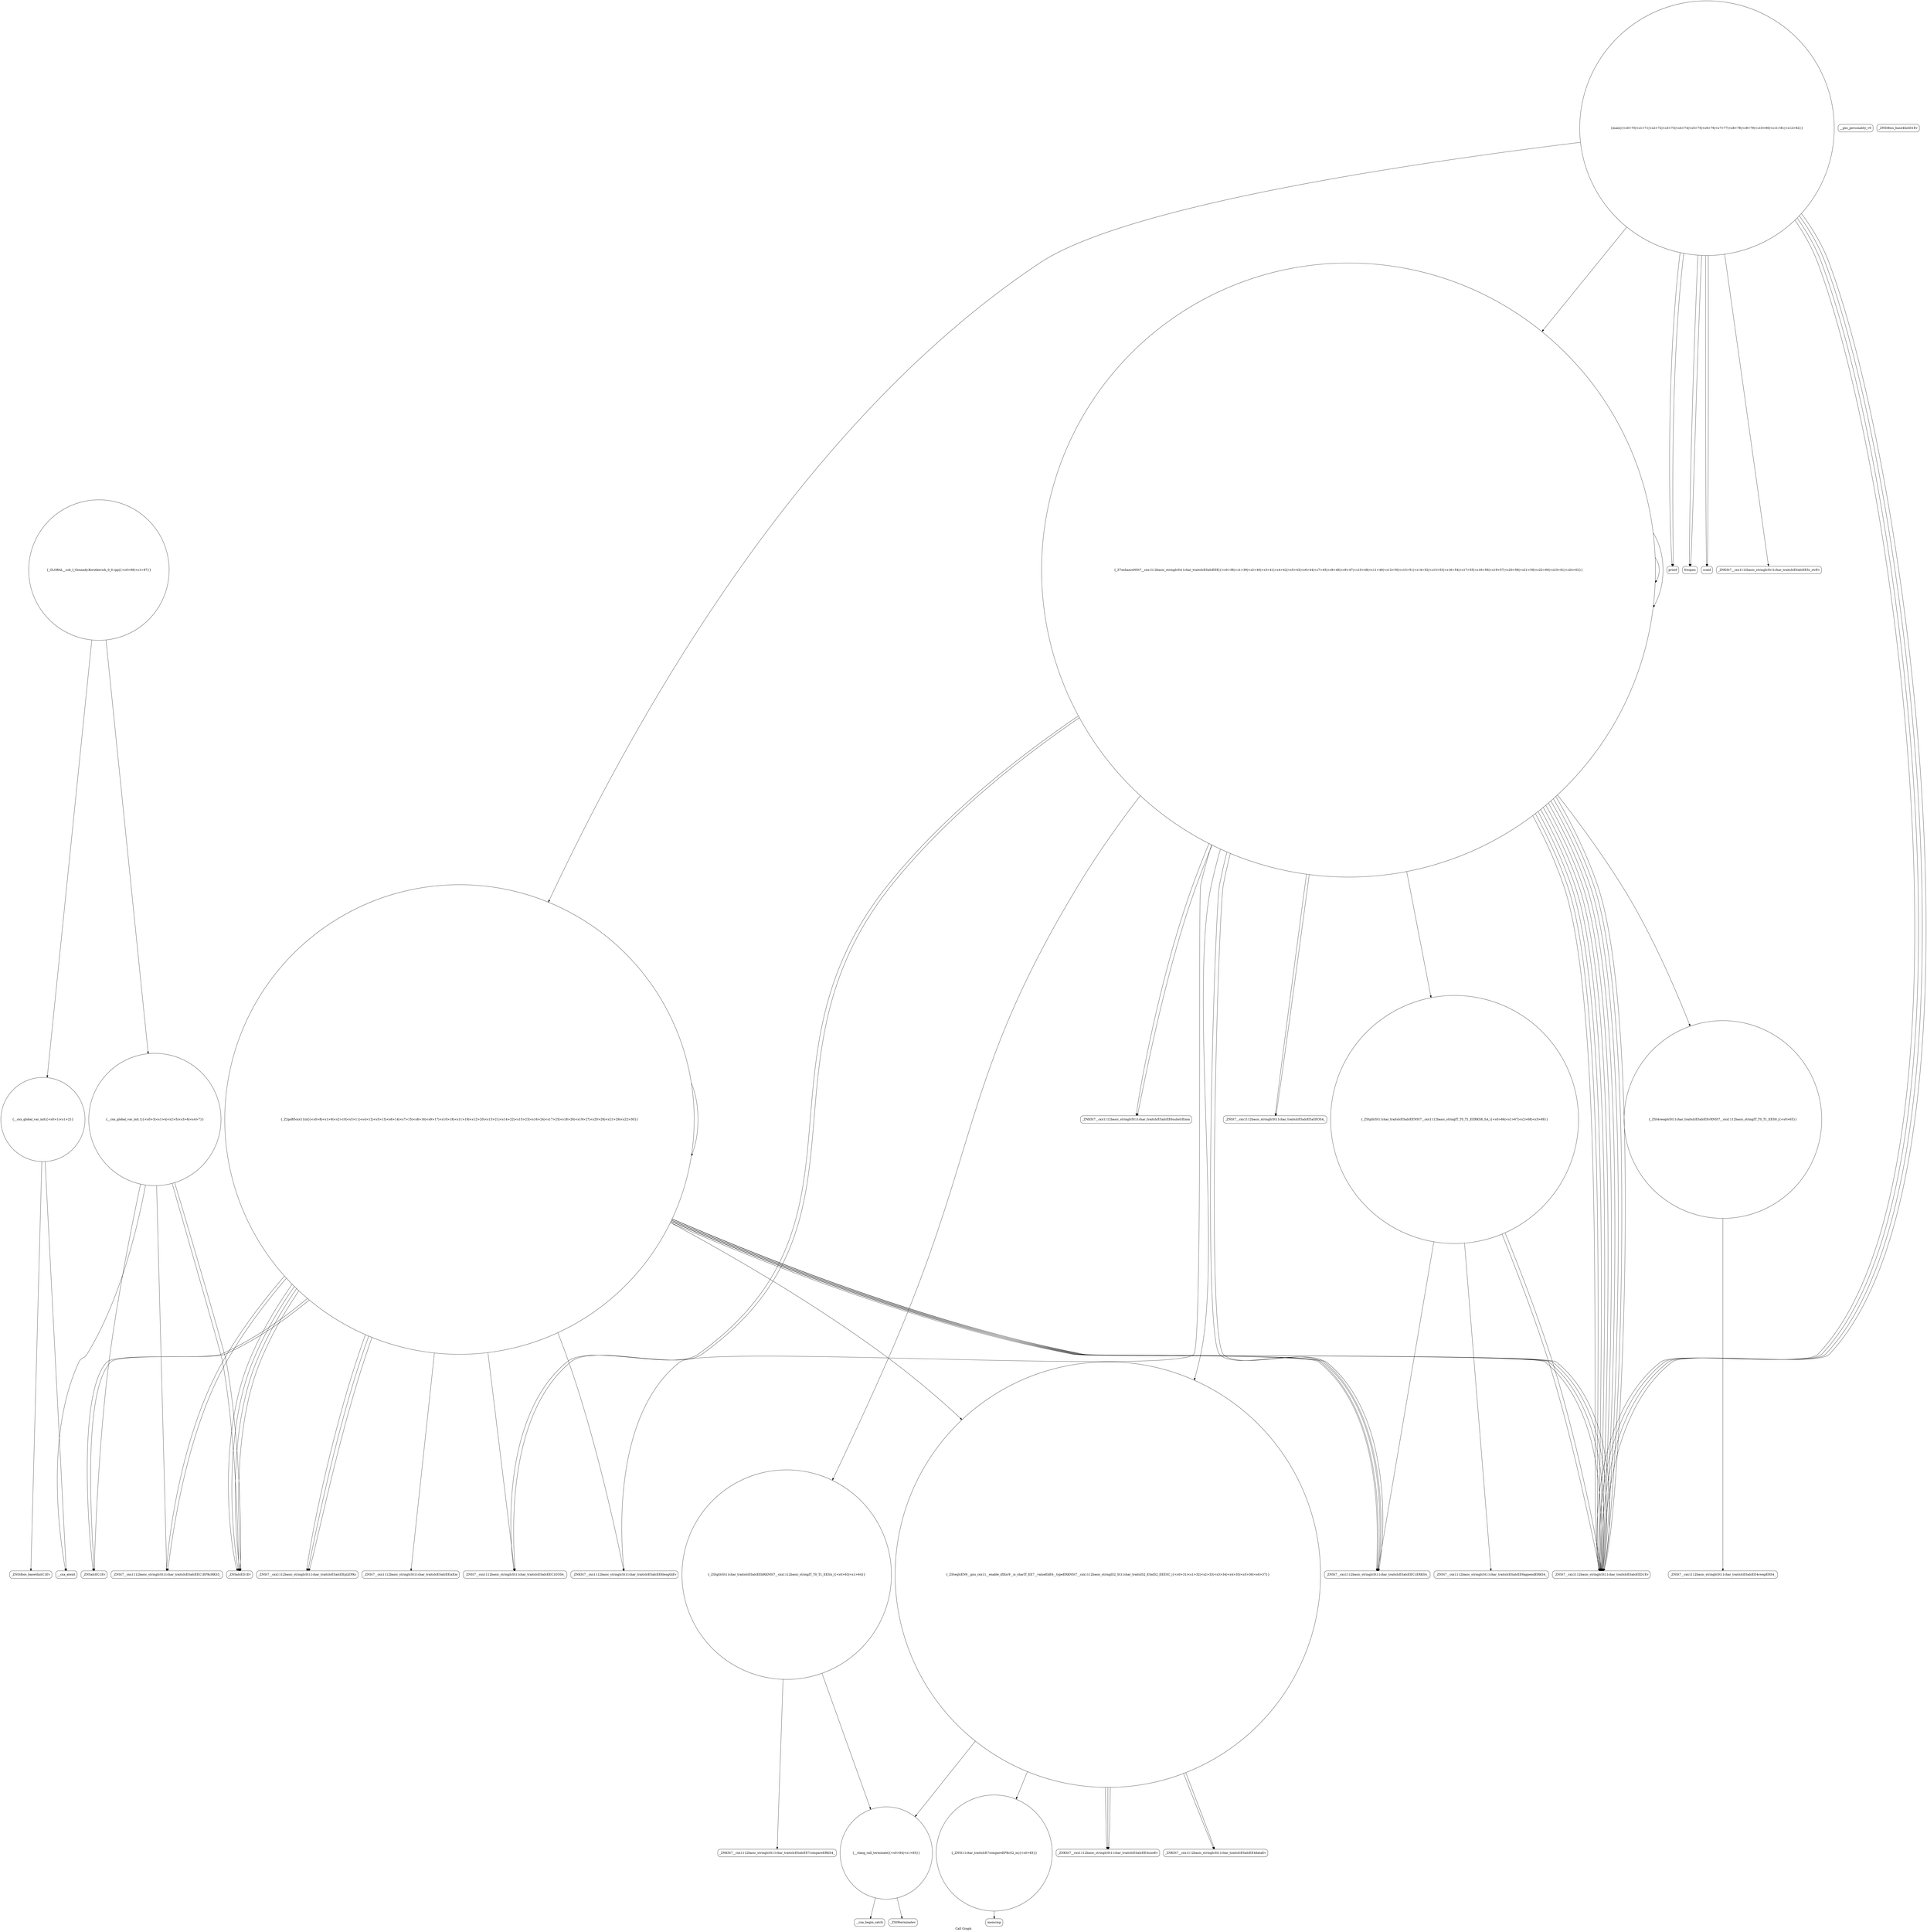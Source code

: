 digraph "Call Graph" {
	label="Call Graph";

	Node0x558fd7dfc650 [shape=record,shape=circle,label="{__cxx_global_var_init|{<s0>1|<s1>2}}"];
	Node0x558fd7dfc650:s0 -> Node0x558fd7dfcae0[color=black];
	Node0x558fd7dfc650:s1 -> Node0x558fd7dfcbe0[color=black];
	Node0x558fd7dfd760 [shape=record,shape=Mrecord,label="{printf}"];
	Node0x558fd7dfcde0 [shape=record,shape=Mrecord,label="{__gxx_personality_v0}"];
	Node0x558fd7dfdae0 [shape=record,shape=Mrecord,label="{_ZSt9terminatev}"];
	Node0x558fd7dfd160 [shape=record,shape=Mrecord,label="{_ZNSt7__cxx1112basic_stringIcSt11char_traitsIcESaIcEEixEm}"];
	Node0x558fd7dfd4e0 [shape=record,shape=circle,label="{_ZSt4swapIcSt11char_traitsIcESaIcEEvRNSt7__cxx1112basic_stringIT_T0_T1_EES9_|{<s0>65}}"];
	Node0x558fd7dfd4e0:s0 -> Node0x558fd7dfdc60[color=black];
	Node0x558fd7dfcb60 [shape=record,shape=Mrecord,label="{_ZNSt8ios_base4InitD1Ev}"];
	Node0x558fd7dfd860 [shape=record,shape=Mrecord,label="{_ZNKSt7__cxx1112basic_stringIcSt11char_traitsIcESaIcEE4sizeEv}"];
	Node0x558fd7dfcee0 [shape=record,shape=Mrecord,label="{_ZNSt7__cxx1112basic_stringIcSt11char_traitsIcESaIcEED1Ev}"];
	Node0x558fd7dfdbe0 [shape=record,shape=Mrecord,label="{_ZNKSt7__cxx1112basic_stringIcSt11char_traitsIcESaIcEE7compareERKS4_}"];
	Node0x558fd7dfd260 [shape=record,shape=Mrecord,label="{_ZNSt7__cxx1112basic_stringIcSt11char_traitsIcESaIcEEC1EOS4_}"];
	Node0x558fd7dfd5e0 [shape=record,shape=circle,label="{main|{<s0>70|<s1>71|<s2>72|<s3>73|<s4>74|<s5>75|<s6>76|<s7>77|<s8>78|<s9>79|<s10>80|<s11>81|<s12>82}}"];
	Node0x558fd7dfd5e0:s0 -> Node0x558fd7dfd660[color=black];
	Node0x558fd7dfd5e0:s1 -> Node0x558fd7dfd660[color=black];
	Node0x558fd7dfd5e0:s2 -> Node0x558fd7dfd6e0[color=black];
	Node0x558fd7dfd5e0:s3 -> Node0x558fd7dfd760[color=black];
	Node0x558fd7dfd5e0:s4 -> Node0x558fd7dfd6e0[color=black];
	Node0x558fd7dfd5e0:s5 -> Node0x558fd7dfcf60[color=black];
	Node0x558fd7dfd5e0:s6 -> Node0x558fd7dfd2e0[color=black];
	Node0x558fd7dfd5e0:s7 -> Node0x558fd7dfd7e0[color=black];
	Node0x558fd7dfd5e0:s8 -> Node0x558fd7dfd760[color=black];
	Node0x558fd7dfd5e0:s9 -> Node0x558fd7dfcee0[color=black];
	Node0x558fd7dfd5e0:s10 -> Node0x558fd7dfcee0[color=black];
	Node0x558fd7dfd5e0:s11 -> Node0x558fd7dfcee0[color=black];
	Node0x558fd7dfd5e0:s12 -> Node0x558fd7dfcee0[color=black];
	Node0x558fd7dfcc60 [shape=record,shape=circle,label="{__cxx_global_var_init.1|{<s0>3|<s1>4|<s2>5|<s3>6|<s4>7}}"];
	Node0x558fd7dfcc60:s0 -> Node0x558fd7dfcce0[color=black];
	Node0x558fd7dfcc60:s1 -> Node0x558fd7dfcd60[color=black];
	Node0x558fd7dfcc60:s2 -> Node0x558fd7dfce60[color=black];
	Node0x558fd7dfcc60:s3 -> Node0x558fd7dfcbe0[color=black];
	Node0x558fd7dfcc60:s4 -> Node0x558fd7dfce60[color=black];
	Node0x558fd7dfd960 [shape=record,shape=Mrecord,label="{_ZNKSt7__cxx1112basic_stringIcSt11char_traitsIcESaIcEE4dataEv}"];
	Node0x558fd7dfcfe0 [shape=record,shape=Mrecord,label="{_ZNSt7__cxx1112basic_stringIcSt11char_traitsIcESaIcEEC1ERKS4_}"];
	Node0x558fd7dfdce0 [shape=record,shape=Mrecord,label="{_ZNSt7__cxx1112basic_stringIcSt11char_traitsIcESaIcEE6appendERKS4_}"];
	Node0x558fd7dfd360 [shape=record,shape=Mrecord,label="{_ZNKSt7__cxx1112basic_stringIcSt11char_traitsIcESaIcEE6substrEmm}"];
	Node0x558fd7dfd6e0 [shape=record,shape=Mrecord,label="{scanf}"];
	Node0x558fd7dfcd60 [shape=record,shape=Mrecord,label="{_ZNSt7__cxx1112basic_stringIcSt11char_traitsIcESaIcEEC1EPKcRKS3_}"];
	Node0x558fd7dfda60 [shape=record,shape=Mrecord,label="{__cxa_begin_catch}"];
	Node0x558fd7dfd0e0 [shape=record,shape=Mrecord,label="{_ZNKSt7__cxx1112basic_stringIcSt11char_traitsIcESaIcEE6lengthEv}"];
	Node0x558fd7dfd460 [shape=record,shape=circle,label="{_ZStgtIcSt11char_traitsIcESaIcEEbRKNSt7__cxx1112basic_stringIT_T0_T1_EESA_|{<s0>63|<s1>64}}"];
	Node0x558fd7dfd460:s0 -> Node0x558fd7dfdbe0[color=black];
	Node0x558fd7dfd460:s1 -> Node0x558fd7dfd9e0[color=black];
	Node0x558fd7dfcae0 [shape=record,shape=Mrecord,label="{_ZNSt8ios_base4InitC1Ev}"];
	Node0x558fd7dfd7e0 [shape=record,shape=Mrecord,label="{_ZNKSt7__cxx1112basic_stringIcSt11char_traitsIcESaIcEE5c_strEv}"];
	Node0x558fd7dfce60 [shape=record,shape=Mrecord,label="{_ZNSaIcED1Ev}"];
	Node0x558fd7dfdb60 [shape=record,shape=Mrecord,label="{memcmp}"];
	Node0x558fd7dfd1e0 [shape=record,shape=Mrecord,label="{_ZNSt7__cxx1112basic_stringIcSt11char_traitsIcESaIcEEpLEPKc}"];
	Node0x558fd7dfd560 [shape=record,shape=circle,label="{_ZStplIcSt11char_traitsIcESaIcEENSt7__cxx1112basic_stringIT_T0_T1_EERKS8_SA_|{<s0>66|<s1>67|<s2>68|<s3>69}}"];
	Node0x558fd7dfd560:s0 -> Node0x558fd7dfcfe0[color=black];
	Node0x558fd7dfd560:s1 -> Node0x558fd7dfdce0[color=black];
	Node0x558fd7dfd560:s2 -> Node0x558fd7dfcee0[color=black];
	Node0x558fd7dfd560:s3 -> Node0x558fd7dfcee0[color=black];
	Node0x558fd7dfcbe0 [shape=record,shape=Mrecord,label="{__cxa_atexit}"];
	Node0x558fd7dfd8e0 [shape=record,shape=circle,label="{_ZNSt11char_traitsIcE7compareEPKcS2_m|{<s0>83}}"];
	Node0x558fd7dfd8e0:s0 -> Node0x558fd7dfdb60[color=black];
	Node0x558fd7dfcf60 [shape=record,shape=circle,label="{_Z2goB5cxx11iiii|{<s0>8|<s1>9|<s2>10|<s3>11|<s4>12|<s5>13|<s6>14|<s7>15|<s8>16|<s9>17|<s10>18|<s11>19|<s12>20|<s13>21|<s14>22|<s15>23|<s16>24|<s17>25|<s18>26|<s19>27|<s20>28|<s21>29|<s22>30}}"];
	Node0x558fd7dfcf60:s0 -> Node0x558fd7dfcce0[color=black];
	Node0x558fd7dfcf60:s1 -> Node0x558fd7dfcd60[color=black];
	Node0x558fd7dfcf60:s2 -> Node0x558fd7dfce60[color=black];
	Node0x558fd7dfcf60:s3 -> Node0x558fd7dfce60[color=black];
	Node0x558fd7dfcf60:s4 -> Node0x558fd7dfcfe0[color=black];
	Node0x558fd7dfcf60:s5 -> Node0x558fd7dfcfe0[color=black];
	Node0x558fd7dfcf60:s6 -> Node0x558fd7dfcf60[color=black];
	Node0x558fd7dfcf60:s7 -> Node0x558fd7dfd060[color=black];
	Node0x558fd7dfcf60:s8 -> Node0x558fd7dfcfe0[color=black];
	Node0x558fd7dfcf60:s9 -> Node0x558fd7dfcce0[color=black];
	Node0x558fd7dfcf60:s10 -> Node0x558fd7dfcd60[color=black];
	Node0x558fd7dfcf60:s11 -> Node0x558fd7dfce60[color=black];
	Node0x558fd7dfcf60:s12 -> Node0x558fd7dfd0e0[color=black];
	Node0x558fd7dfcf60:s13 -> Node0x558fd7dfd160[color=black];
	Node0x558fd7dfcf60:s14 -> Node0x558fd7dfd1e0[color=black];
	Node0x558fd7dfcf60:s15 -> Node0x558fd7dfce60[color=black];
	Node0x558fd7dfcf60:s16 -> Node0x558fd7dfcee0[color=black];
	Node0x558fd7dfcf60:s17 -> Node0x558fd7dfd1e0[color=black];
	Node0x558fd7dfcf60:s18 -> Node0x558fd7dfd1e0[color=black];
	Node0x558fd7dfcf60:s19 -> Node0x558fd7dfd260[color=black];
	Node0x558fd7dfcf60:s20 -> Node0x558fd7dfcee0[color=black];
	Node0x558fd7dfcf60:s21 -> Node0x558fd7dfcee0[color=black];
	Node0x558fd7dfcf60:s22 -> Node0x558fd7dfcee0[color=black];
	Node0x558fd7dfdc60 [shape=record,shape=Mrecord,label="{_ZNSt7__cxx1112basic_stringIcSt11char_traitsIcESaIcEE4swapERS4_}"];
	Node0x558fd7dfd2e0 [shape=record,shape=circle,label="{_Z7enhanceNSt7__cxx1112basic_stringIcSt11char_traitsIcESaIcEEE|{<s0>38|<s1>39|<s2>40|<s3>41|<s4>42|<s5>43|<s6>44|<s7>45|<s8>46|<s9>47|<s10>48|<s11>49|<s12>50|<s13>51|<s14>52|<s15>53|<s16>54|<s17>55|<s18>56|<s19>57|<s20>58|<s21>59|<s22>60|<s23>61|<s24>62}}"];
	Node0x558fd7dfd2e0:s0 -> Node0x558fd7dfd060[color=black];
	Node0x558fd7dfd2e0:s1 -> Node0x558fd7dfd260[color=black];
	Node0x558fd7dfd2e0:s2 -> Node0x558fd7dfd0e0[color=black];
	Node0x558fd7dfd2e0:s3 -> Node0x558fd7dfd260[color=black];
	Node0x558fd7dfd2e0:s4 -> Node0x558fd7dfd360[color=black];
	Node0x558fd7dfd2e0:s5 -> Node0x558fd7dfd360[color=black];
	Node0x558fd7dfd2e0:s6 -> Node0x558fd7dfcfe0[color=black];
	Node0x558fd7dfd2e0:s7 -> Node0x558fd7dfd2e0[color=black];
	Node0x558fd7dfd2e0:s8 -> Node0x558fd7dfd3e0[color=black];
	Node0x558fd7dfd2e0:s9 -> Node0x558fd7dfcee0[color=black];
	Node0x558fd7dfd2e0:s10 -> Node0x558fd7dfcee0[color=black];
	Node0x558fd7dfd2e0:s11 -> Node0x558fd7dfcfe0[color=black];
	Node0x558fd7dfd2e0:s12 -> Node0x558fd7dfd2e0[color=black];
	Node0x558fd7dfd2e0:s13 -> Node0x558fd7dfd3e0[color=black];
	Node0x558fd7dfd2e0:s14 -> Node0x558fd7dfcee0[color=black];
	Node0x558fd7dfd2e0:s15 -> Node0x558fd7dfcee0[color=black];
	Node0x558fd7dfd2e0:s16 -> Node0x558fd7dfd460[color=black];
	Node0x558fd7dfd2e0:s17 -> Node0x558fd7dfd4e0[color=black];
	Node0x558fd7dfd2e0:s18 -> Node0x558fd7dfcee0[color=black];
	Node0x558fd7dfd2e0:s19 -> Node0x558fd7dfcee0[color=black];
	Node0x558fd7dfd2e0:s20 -> Node0x558fd7dfd560[color=black];
	Node0x558fd7dfd2e0:s21 -> Node0x558fd7dfcee0[color=black];
	Node0x558fd7dfd2e0:s22 -> Node0x558fd7dfcee0[color=black];
	Node0x558fd7dfd2e0:s23 -> Node0x558fd7dfcee0[color=black];
	Node0x558fd7dfd2e0:s24 -> Node0x558fd7dfcee0[color=black];
	Node0x558fd7dfd660 [shape=record,shape=Mrecord,label="{freopen}"];
	Node0x558fd7dfcce0 [shape=record,shape=Mrecord,label="{_ZNSaIcEC1Ev}"];
	Node0x558fd7dfd9e0 [shape=record,shape=circle,label="{__clang_call_terminate|{<s0>84|<s1>85}}"];
	Node0x558fd7dfd9e0:s0 -> Node0x558fd7dfda60[color=black];
	Node0x558fd7dfd9e0:s1 -> Node0x558fd7dfdae0[color=black];
	Node0x558fd7dfd060 [shape=record,shape=circle,label="{_ZSteqIcEN9__gnu_cxx11__enable_ifIXsr9__is_charIT_EE7__valueEbE6__typeERKNSt7__cxx1112basic_stringIS2_St11char_traitsIS2_ESaIS2_EEESC_|{<s0>31|<s1>32|<s2>33|<s3>34|<s4>35|<s5>36|<s6>37}}"];
	Node0x558fd7dfd060:s0 -> Node0x558fd7dfd860[color=black];
	Node0x558fd7dfd060:s1 -> Node0x558fd7dfd860[color=black];
	Node0x558fd7dfd060:s2 -> Node0x558fd7dfd960[color=black];
	Node0x558fd7dfd060:s3 -> Node0x558fd7dfd960[color=black];
	Node0x558fd7dfd060:s4 -> Node0x558fd7dfd860[color=black];
	Node0x558fd7dfd060:s5 -> Node0x558fd7dfd8e0[color=black];
	Node0x558fd7dfd060:s6 -> Node0x558fd7dfd9e0[color=black];
	Node0x558fd7dfdd60 [shape=record,shape=circle,label="{_GLOBAL__sub_I_Gennady.Korotkevich_0_0.cpp|{<s0>86|<s1>87}}"];
	Node0x558fd7dfdd60:s0 -> Node0x558fd7dfc650[color=black];
	Node0x558fd7dfdd60:s1 -> Node0x558fd7dfcc60[color=black];
	Node0x558fd7dfd3e0 [shape=record,shape=Mrecord,label="{_ZNSt7__cxx1112basic_stringIcSt11char_traitsIcESaIcEEaSEOS4_}"];
}
